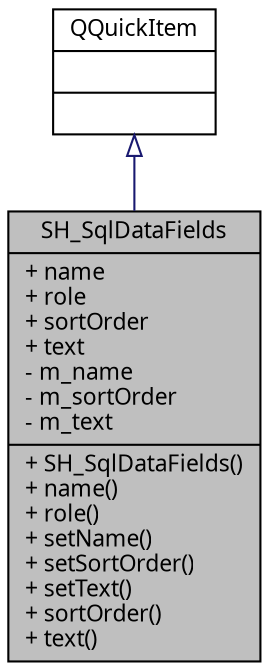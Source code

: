 digraph "SH_SqlDataFields"
{
 // INTERACTIVE_SVG=YES
  bgcolor="transparent";
  edge [fontname="Verdana",fontsize="11",labelfontname="Verdana",labelfontsize="11"];
  node [fontname="Verdana",fontsize="11",shape=record];
  Node1 [label="{SH_SqlDataFields\n|+ name\l+ role\l+ sortOrder\l+ text\l- m_name\l- m_sortOrder\l- m_text\l|+ SH_SqlDataFields()\l+ name()\l+ role()\l+ setName()\l+ setSortOrder()\l+ setText()\l+ sortOrder()\l+ text()\l}",height=0.2,width=0.4,color="black", fillcolor="grey75", style="filled" fontcolor="black"];
  Node2 -> Node1 [dir="back",color="midnightblue",fontsize="11",style="solid",arrowtail="onormal",fontname="Verdana"];
  Node2 [label="{QQuickItem\n||}",height=0.2,width=0.4,color="black",URL="$classQQuickItem.html"];
}
